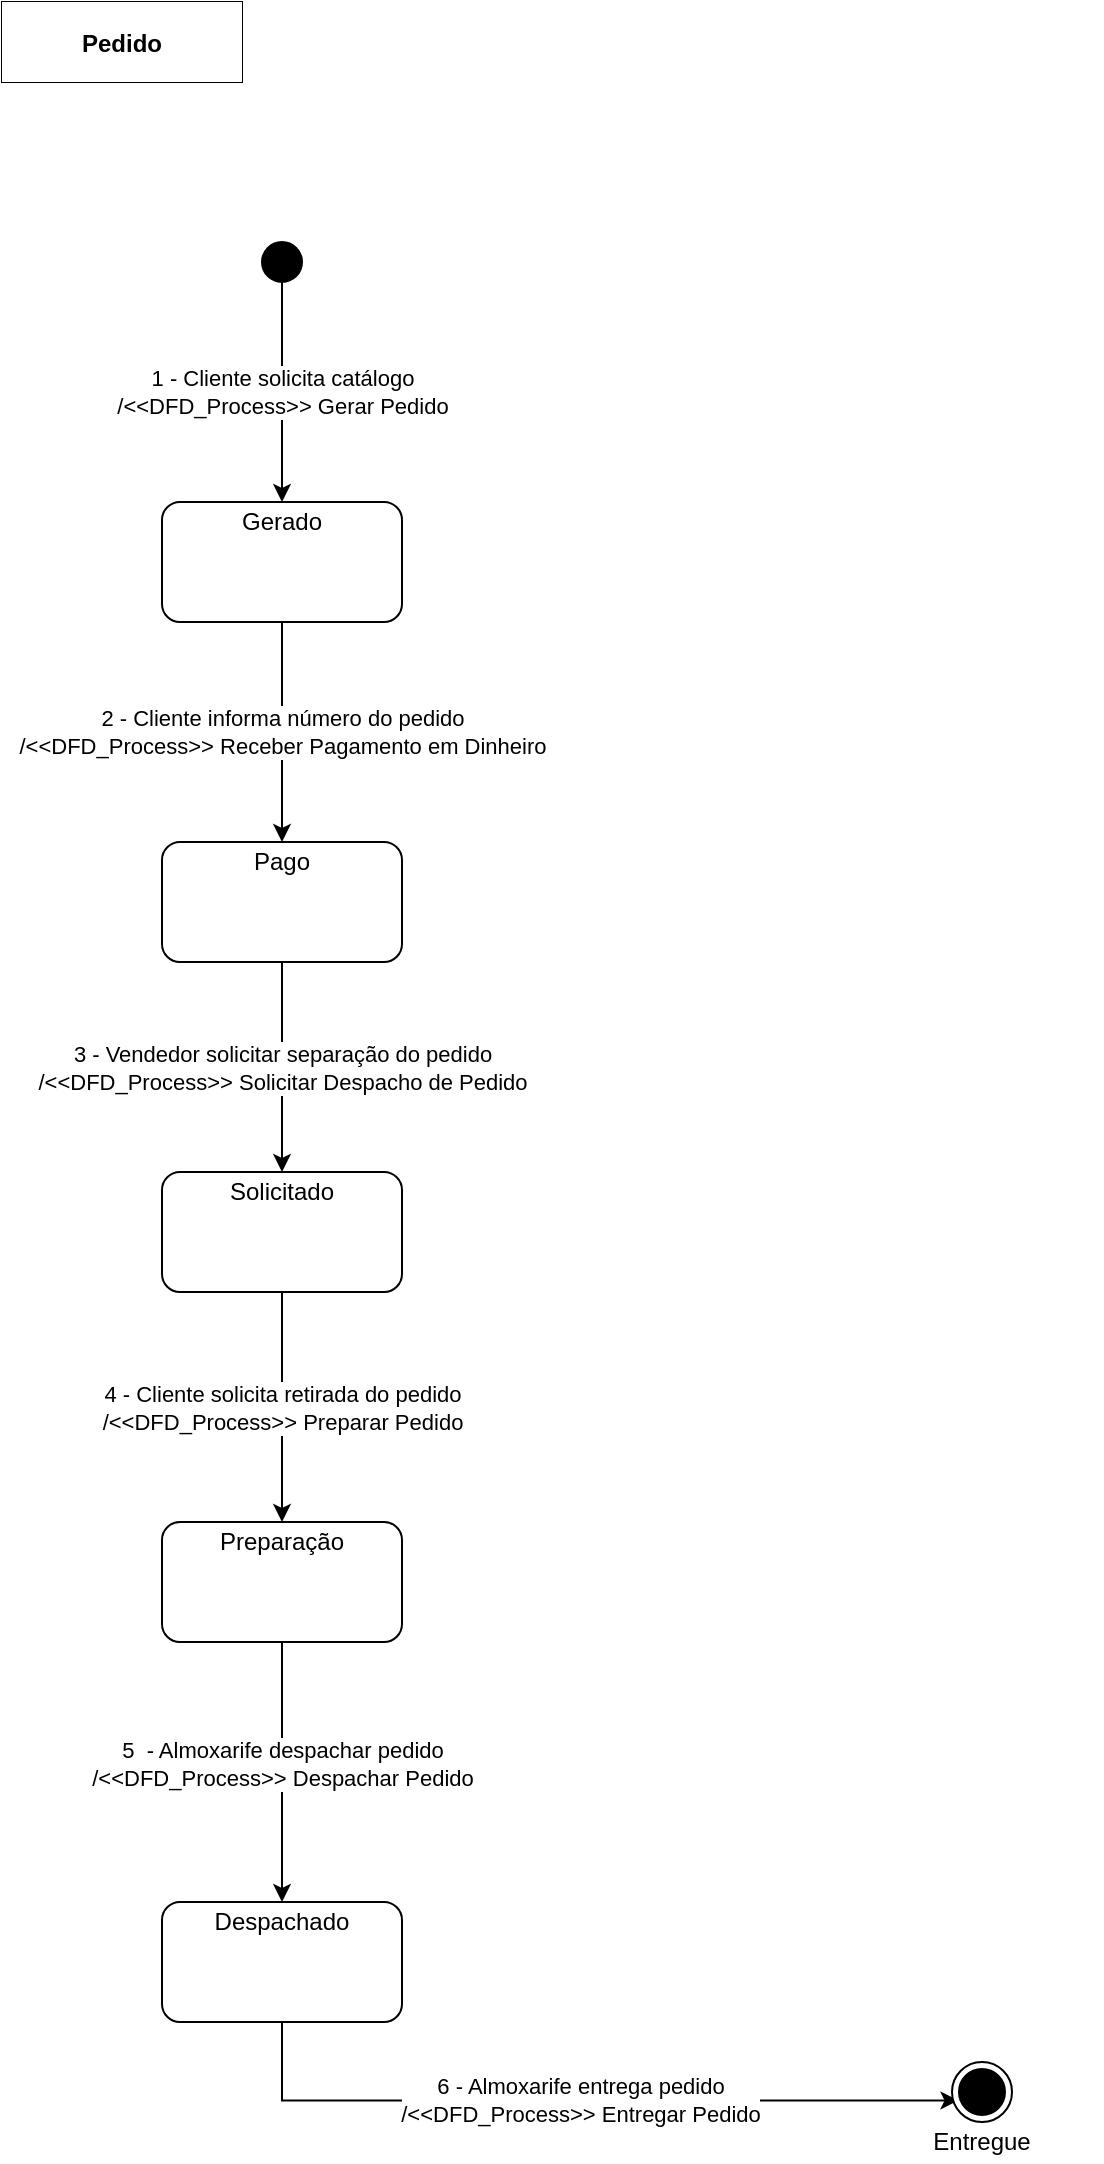 <mxfile version="14.4.3" type="device"><diagram id="8lptaobfdPAIsK3ax5e7" name="Página-1"><mxGraphModel dx="1086" dy="816" grid="1" gridSize="10" guides="1" tooltips="1" connect="1" arrows="1" fold="1" page="1" pageScale="1" pageWidth="827" pageHeight="1169" math="0" shadow="0"><root><mxCell id="0"/><mxCell id="1" parent="0"/><mxCell id="qWfyXJViKXTvcYoHtBq--21" value="1 - Cliente solicita catálogo&lt;br&gt;/&amp;lt;&amp;lt;DFD_Process&amp;gt;&amp;gt; Gerar Pedido" style="edgeStyle=orthogonalEdgeStyle;rounded=0;orthogonalLoop=1;jettySize=auto;html=1;" parent="1" source="qWfyXJViKXTvcYoHtBq--1" target="qWfyXJViKXTvcYoHtBq--18" edge="1"><mxGeometry relative="1" as="geometry"/></mxCell><mxCell id="qWfyXJViKXTvcYoHtBq--1" value="" style="ellipse;whiteSpace=wrap;html=1;aspect=fixed;fillColor=#000000;" parent="1" vertex="1"><mxGeometry x="130" y="120" width="20" height="20" as="geometry"/></mxCell><mxCell id="qWfyXJViKXTvcYoHtBq--20" value="" style="group" parent="1" vertex="1" connectable="0"><mxGeometry x="80" y="250" width="120" height="60" as="geometry"/></mxCell><mxCell id="qWfyXJViKXTvcYoHtBq--18" value="" style="rounded=1;whiteSpace=wrap;html=1;fillColor=#FFFFFF;" parent="qWfyXJViKXTvcYoHtBq--20" vertex="1"><mxGeometry width="120" height="60" as="geometry"/></mxCell><mxCell id="qWfyXJViKXTvcYoHtBq--19" value="Gerado" style="text;html=1;strokeColor=none;fillColor=none;align=center;verticalAlign=middle;whiteSpace=wrap;rounded=0;" parent="qWfyXJViKXTvcYoHtBq--20" vertex="1"><mxGeometry width="120" height="20" as="geometry"/></mxCell><mxCell id="qWfyXJViKXTvcYoHtBq--29" value="&lt;span style=&quot;color: rgb(0 , 0 , 0) ; font-family: &amp;#34;helvetica&amp;#34; ; font-size: 11px ; font-style: normal ; font-weight: 400 ; letter-spacing: normal ; text-align: center ; text-indent: 0px ; text-transform: none ; word-spacing: 0px ; background-color: rgb(255 , 255 , 255) ; display: inline ; float: none&quot;&gt;2 - Cliente informa número do pedido&lt;/span&gt;&lt;br style=&quot;color: rgb(0 , 0 , 0) ; font-family: &amp;#34;helvetica&amp;#34; ; font-size: 11px ; font-style: normal ; font-weight: 400 ; letter-spacing: normal ; text-align: center ; text-indent: 0px ; text-transform: none ; word-spacing: 0px&quot;&gt;&lt;span style=&quot;color: rgb(0 , 0 , 0) ; font-family: &amp;#34;helvetica&amp;#34; ; font-size: 11px ; font-style: normal ; font-weight: 400 ; letter-spacing: normal ; text-align: center ; text-indent: 0px ; text-transform: none ; word-spacing: 0px ; background-color: rgb(255 , 255 , 255) ; display: inline ; float: none&quot;&gt;/&amp;lt;&amp;lt;DFD_Process&amp;gt;&amp;gt; Receber Pagamento em Dinheiro&lt;/span&gt;" style="edgeStyle=orthogonalEdgeStyle;rounded=0;orthogonalLoop=1;jettySize=auto;html=1;" parent="1" source="qWfyXJViKXTvcYoHtBq--18" target="qWfyXJViKXTvcYoHtBq--32" edge="1"><mxGeometry relative="1" as="geometry"><mxPoint x="140" y="420" as="targetPoint"/></mxGeometry></mxCell><mxCell id="qWfyXJViKXTvcYoHtBq--31" value="" style="group" parent="1" vertex="1" connectable="0"><mxGeometry x="80" y="420" width="120" height="60" as="geometry"/></mxCell><mxCell id="qWfyXJViKXTvcYoHtBq--32" value="" style="rounded=1;whiteSpace=wrap;html=1;fillColor=#FFFFFF;" parent="qWfyXJViKXTvcYoHtBq--31" vertex="1"><mxGeometry width="120" height="60" as="geometry"/></mxCell><mxCell id="qWfyXJViKXTvcYoHtBq--33" value="Pago" style="text;html=1;strokeColor=none;fillColor=none;align=center;verticalAlign=middle;whiteSpace=wrap;rounded=0;" parent="qWfyXJViKXTvcYoHtBq--31" vertex="1"><mxGeometry width="120" height="20" as="geometry"/></mxCell><mxCell id="qWfyXJViKXTvcYoHtBq--36" value="" style="group" parent="1" vertex="1" connectable="0"><mxGeometry x="80" y="585" width="120" height="60" as="geometry"/></mxCell><mxCell id="qWfyXJViKXTvcYoHtBq--37" value="" style="rounded=1;whiteSpace=wrap;html=1;fillColor=#FFFFFF;" parent="qWfyXJViKXTvcYoHtBq--36" vertex="1"><mxGeometry width="120" height="60" as="geometry"/></mxCell><mxCell id="qWfyXJViKXTvcYoHtBq--38" value="Solicitado" style="text;html=1;strokeColor=none;fillColor=none;align=center;verticalAlign=middle;whiteSpace=wrap;rounded=0;" parent="qWfyXJViKXTvcYoHtBq--36" vertex="1"><mxGeometry width="120" height="20" as="geometry"/></mxCell><mxCell id="qWfyXJViKXTvcYoHtBq--39" value="&lt;span style=&quot;color: rgb(0 , 0 , 0) ; font-size: 11px ; font-style: normal ; font-weight: 400 ; letter-spacing: normal ; text-align: center ; text-indent: 0px ; text-transform: none ; word-spacing: 0px ; background-color: rgb(255 , 255 , 255) ; font-family: &amp;#34;helvetica&amp;#34; ; display: inline ; float: none&quot;&gt;3 - Vendedor solicitar separação do pedido&lt;/span&gt;&lt;br style=&quot;color: rgb(0 , 0 , 0) ; font-size: 11px ; font-style: normal ; font-weight: 400 ; letter-spacing: normal ; text-align: center ; text-indent: 0px ; text-transform: none ; word-spacing: 0px ; font-family: &amp;#34;helvetica&amp;#34;&quot;&gt;&lt;span style=&quot;color: rgb(0 , 0 , 0) ; font-size: 11px ; font-style: normal ; font-weight: 400 ; letter-spacing: normal ; text-align: center ; text-indent: 0px ; text-transform: none ; word-spacing: 0px ; background-color: rgb(255 , 255 , 255) ; font-family: &amp;#34;helvetica&amp;#34; ; display: inline ; float: none&quot;&gt;/&amp;lt;&amp;lt;DFD_Process&amp;gt;&amp;gt; Solicitar Despacho de Pedido&lt;/span&gt;" style="edgeStyle=orthogonalEdgeStyle;rounded=0;orthogonalLoop=1;jettySize=auto;html=1;" parent="1" source="qWfyXJViKXTvcYoHtBq--32" target="qWfyXJViKXTvcYoHtBq--37" edge="1"><mxGeometry relative="1" as="geometry"/></mxCell><mxCell id="qWfyXJViKXTvcYoHtBq--42" value="" style="group" parent="1" vertex="1" connectable="0"><mxGeometry x="80" y="760" width="120" height="60" as="geometry"/></mxCell><mxCell id="qWfyXJViKXTvcYoHtBq--43" value="" style="rounded=1;whiteSpace=wrap;html=1;fillColor=#FFFFFF;" parent="qWfyXJViKXTvcYoHtBq--42" vertex="1"><mxGeometry width="120" height="60" as="geometry"/></mxCell><mxCell id="qWfyXJViKXTvcYoHtBq--44" value="Preparação" style="text;html=1;strokeColor=none;fillColor=none;align=center;verticalAlign=middle;whiteSpace=wrap;rounded=0;" parent="qWfyXJViKXTvcYoHtBq--42" vertex="1"><mxGeometry width="120" height="20" as="geometry"/></mxCell><mxCell id="qWfyXJViKXTvcYoHtBq--45" value="&lt;span style=&quot;color: rgb(0 , 0 , 0) ; font-size: 11px ; font-style: normal ; font-weight: 400 ; letter-spacing: normal ; text-align: center ; text-indent: 0px ; text-transform: none ; word-spacing: 0px ; background-color: rgb(255 , 255 , 255) ; font-family: &amp;#34;helvetica&amp;#34; ; display: inline ; float: none&quot;&gt;4 - Cliente solicita retirada do pedido&lt;/span&gt;&lt;br style=&quot;color: rgb(0 , 0 , 0) ; font-size: 11px ; font-style: normal ; font-weight: 400 ; letter-spacing: normal ; text-align: center ; text-indent: 0px ; text-transform: none ; word-spacing: 0px ; font-family: &amp;#34;helvetica&amp;#34;&quot;&gt;&lt;span style=&quot;color: rgb(0 , 0 , 0) ; font-size: 11px ; font-style: normal ; font-weight: 400 ; letter-spacing: normal ; text-align: center ; text-indent: 0px ; text-transform: none ; word-spacing: 0px ; background-color: rgb(255 , 255 , 255) ; font-family: &amp;#34;helvetica&amp;#34; ; display: inline ; float: none&quot;&gt;/&amp;lt;&amp;lt;DFD_Process&amp;gt;&amp;gt; Preparar Pedido&lt;/span&gt;" style="edgeStyle=orthogonalEdgeStyle;rounded=0;orthogonalLoop=1;jettySize=auto;html=1;" parent="1" source="qWfyXJViKXTvcYoHtBq--37" target="qWfyXJViKXTvcYoHtBq--43" edge="1"><mxGeometry relative="1" as="geometry"/></mxCell><mxCell id="qWfyXJViKXTvcYoHtBq--46" value="" style="group" parent="1" vertex="1" connectable="0"><mxGeometry x="80" y="950" width="120" height="60" as="geometry"/></mxCell><mxCell id="qWfyXJViKXTvcYoHtBq--47" value="" style="rounded=1;whiteSpace=wrap;html=1;fillColor=#FFFFFF;" parent="qWfyXJViKXTvcYoHtBq--46" vertex="1"><mxGeometry width="120" height="60" as="geometry"/></mxCell><mxCell id="qWfyXJViKXTvcYoHtBq--48" value="Despachado" style="text;html=1;strokeColor=none;fillColor=none;align=center;verticalAlign=middle;whiteSpace=wrap;rounded=0;" parent="qWfyXJViKXTvcYoHtBq--46" vertex="1"><mxGeometry width="120" height="20" as="geometry"/></mxCell><mxCell id="qWfyXJViKXTvcYoHtBq--49" style="edgeStyle=orthogonalEdgeStyle;rounded=0;orthogonalLoop=1;jettySize=auto;html=1;" parent="1" source="qWfyXJViKXTvcYoHtBq--43" target="qWfyXJViKXTvcYoHtBq--47" edge="1"><mxGeometry relative="1" as="geometry"/></mxCell><mxCell id="qWfyXJViKXTvcYoHtBq--50" value="5&amp;nbsp;&lt;span style=&quot;font-family: &amp;#34;helvetica&amp;#34;&quot;&gt;&amp;nbsp;- Almoxarife despachar pedido&lt;/span&gt;&lt;br style=&quot;font-family: &amp;#34;helvetica&amp;#34;&quot;&gt;&lt;span style=&quot;font-family: &amp;#34;helvetica&amp;#34;&quot;&gt;/&amp;lt;&amp;lt;DFD_Process&amp;gt;&amp;gt; Despachar Pedido&lt;/span&gt;" style="edgeLabel;html=1;align=center;verticalAlign=middle;resizable=0;points=[];" parent="qWfyXJViKXTvcYoHtBq--49" vertex="1" connectable="0"><mxGeometry x="-0.296" y="-2" relative="1" as="geometry"><mxPoint x="2" y="14.29" as="offset"/></mxGeometry></mxCell><mxCell id="qWfyXJViKXTvcYoHtBq--55" value="6 - Almoxarife entrega pedido&lt;br style=&quot;font-family: &amp;#34;helvetica&amp;#34;&quot;&gt;&lt;span style=&quot;font-family: &amp;#34;helvetica&amp;#34;&quot;&gt;/&amp;lt;&amp;lt;DFD_Process&amp;gt;&amp;gt; Entregar Pedido&lt;/span&gt;" style="edgeStyle=orthogonalEdgeStyle;rounded=0;orthogonalLoop=1;jettySize=auto;html=1;entryX=-0.011;entryY=0.684;entryDx=0;entryDy=0;entryPerimeter=0;" parent="1" source="qWfyXJViKXTvcYoHtBq--47" target="qWfyXJViKXTvcYoHtBq--57" edge="1"><mxGeometry relative="1" as="geometry"><mxPoint x="140" y="1120.0" as="targetPoint"/><Array as="points"><mxPoint x="140" y="1049"/></Array></mxGeometry></mxCell><mxCell id="qWfyXJViKXTvcYoHtBq--61" value="" style="group" parent="1" vertex="1" connectable="0"><mxGeometry x="430" y="1030" width="120" height="50" as="geometry"/></mxCell><mxCell id="qWfyXJViKXTvcYoHtBq--59" value="" style="group" parent="qWfyXJViKXTvcYoHtBq--61" vertex="1" connectable="0"><mxGeometry x="45" width="30" height="30" as="geometry"/></mxCell><mxCell id="qWfyXJViKXTvcYoHtBq--58" value="" style="ellipse;whiteSpace=wrap;html=1;aspect=fixed;fillColor=#FFFFFF;" parent="qWfyXJViKXTvcYoHtBq--59" vertex="1"><mxGeometry width="30" height="30" as="geometry"/></mxCell><mxCell id="qWfyXJViKXTvcYoHtBq--57" value="" style="ellipse;whiteSpace=wrap;html=1;aspect=fixed;fillColor=#000000;" parent="qWfyXJViKXTvcYoHtBq--59" vertex="1"><mxGeometry x="3.5" y="3.5" width="23" height="23" as="geometry"/></mxCell><mxCell id="qWfyXJViKXTvcYoHtBq--54" value="Entregue" style="text;html=1;strokeColor=none;fillColor=none;align=center;verticalAlign=middle;whiteSpace=wrap;rounded=0;" parent="qWfyXJViKXTvcYoHtBq--61" vertex="1"><mxGeometry y="30" width="120" height="20" as="geometry"/></mxCell><mxCell id="qWfyXJViKXTvcYoHtBq--62" value="" style="rounded=0;whiteSpace=wrap;html=1;fillColor=#FFFFFF;" parent="1" vertex="1"><mxGeometry width="120" height="40" as="geometry"/></mxCell><mxCell id="qWfyXJViKXTvcYoHtBq--63" value="Pedido" style="text;align=center;fontStyle=1;verticalAlign=middle;spacingLeft=3;spacingRight=3;strokeColor=none;rotatable=0;points=[[0,0.5],[1,0.5]];portConstraint=eastwest;fillColor=#FFFFFF;" parent="1" vertex="1"><mxGeometry width="120" height="40" as="geometry"/></mxCell></root></mxGraphModel></diagram></mxfile>